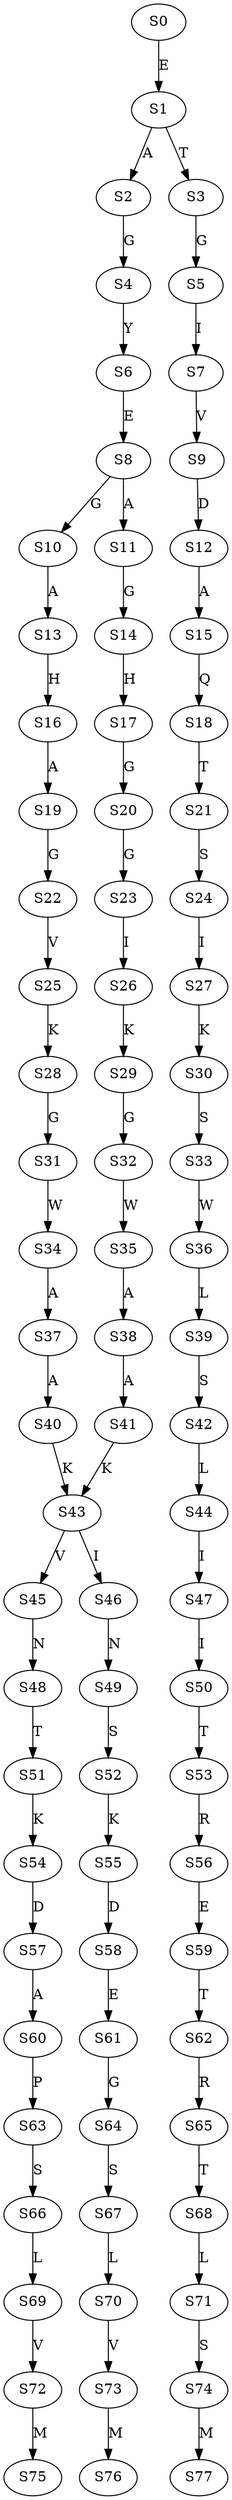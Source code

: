 strict digraph  {
	S0 -> S1 [ label = E ];
	S1 -> S2 [ label = A ];
	S1 -> S3 [ label = T ];
	S2 -> S4 [ label = G ];
	S3 -> S5 [ label = G ];
	S4 -> S6 [ label = Y ];
	S5 -> S7 [ label = I ];
	S6 -> S8 [ label = E ];
	S7 -> S9 [ label = V ];
	S8 -> S10 [ label = G ];
	S8 -> S11 [ label = A ];
	S9 -> S12 [ label = D ];
	S10 -> S13 [ label = A ];
	S11 -> S14 [ label = G ];
	S12 -> S15 [ label = A ];
	S13 -> S16 [ label = H ];
	S14 -> S17 [ label = H ];
	S15 -> S18 [ label = Q ];
	S16 -> S19 [ label = A ];
	S17 -> S20 [ label = G ];
	S18 -> S21 [ label = T ];
	S19 -> S22 [ label = G ];
	S20 -> S23 [ label = G ];
	S21 -> S24 [ label = S ];
	S22 -> S25 [ label = V ];
	S23 -> S26 [ label = I ];
	S24 -> S27 [ label = I ];
	S25 -> S28 [ label = K ];
	S26 -> S29 [ label = K ];
	S27 -> S30 [ label = K ];
	S28 -> S31 [ label = G ];
	S29 -> S32 [ label = G ];
	S30 -> S33 [ label = S ];
	S31 -> S34 [ label = W ];
	S32 -> S35 [ label = W ];
	S33 -> S36 [ label = W ];
	S34 -> S37 [ label = A ];
	S35 -> S38 [ label = A ];
	S36 -> S39 [ label = L ];
	S37 -> S40 [ label = A ];
	S38 -> S41 [ label = A ];
	S39 -> S42 [ label = S ];
	S40 -> S43 [ label = K ];
	S41 -> S43 [ label = K ];
	S42 -> S44 [ label = L ];
	S43 -> S45 [ label = V ];
	S43 -> S46 [ label = I ];
	S44 -> S47 [ label = I ];
	S45 -> S48 [ label = N ];
	S46 -> S49 [ label = N ];
	S47 -> S50 [ label = I ];
	S48 -> S51 [ label = T ];
	S49 -> S52 [ label = S ];
	S50 -> S53 [ label = T ];
	S51 -> S54 [ label = K ];
	S52 -> S55 [ label = K ];
	S53 -> S56 [ label = R ];
	S54 -> S57 [ label = D ];
	S55 -> S58 [ label = D ];
	S56 -> S59 [ label = E ];
	S57 -> S60 [ label = A ];
	S58 -> S61 [ label = E ];
	S59 -> S62 [ label = T ];
	S60 -> S63 [ label = P ];
	S61 -> S64 [ label = G ];
	S62 -> S65 [ label = R ];
	S63 -> S66 [ label = S ];
	S64 -> S67 [ label = S ];
	S65 -> S68 [ label = T ];
	S66 -> S69 [ label = L ];
	S67 -> S70 [ label = L ];
	S68 -> S71 [ label = L ];
	S69 -> S72 [ label = V ];
	S70 -> S73 [ label = V ];
	S71 -> S74 [ label = S ];
	S72 -> S75 [ label = M ];
	S73 -> S76 [ label = M ];
	S74 -> S77 [ label = M ];
}
